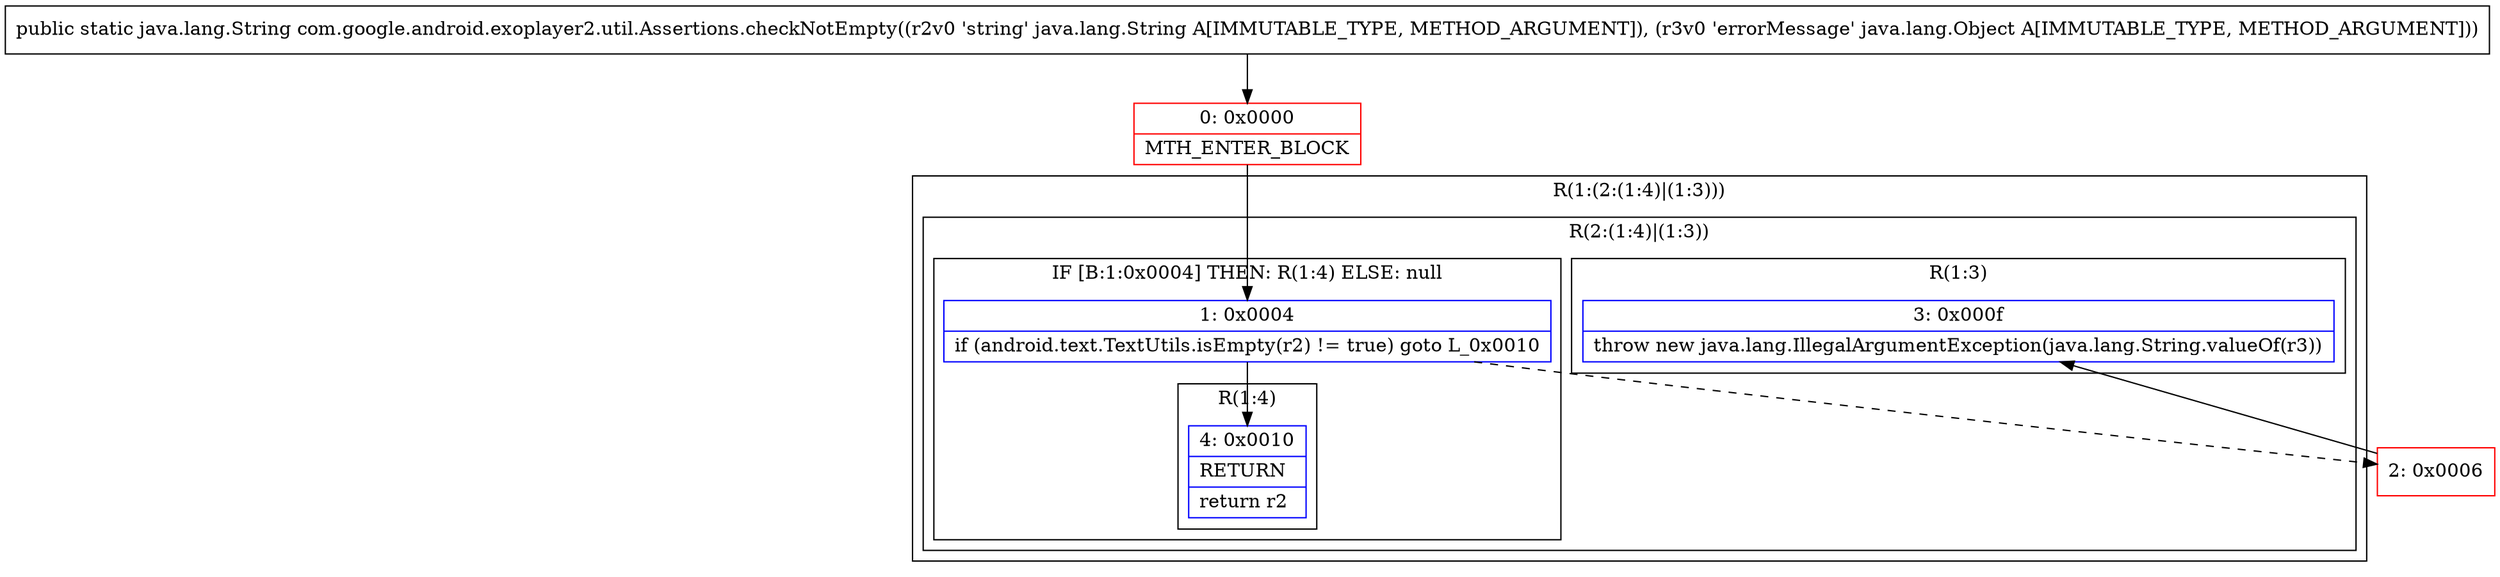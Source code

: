 digraph "CFG forcom.google.android.exoplayer2.util.Assertions.checkNotEmpty(Ljava\/lang\/String;Ljava\/lang\/Object;)Ljava\/lang\/String;" {
subgraph cluster_Region_664358199 {
label = "R(1:(2:(1:4)|(1:3)))";
node [shape=record,color=blue];
subgraph cluster_Region_616567036 {
label = "R(2:(1:4)|(1:3))";
node [shape=record,color=blue];
subgraph cluster_IfRegion_2021797473 {
label = "IF [B:1:0x0004] THEN: R(1:4) ELSE: null";
node [shape=record,color=blue];
Node_1 [shape=record,label="{1\:\ 0x0004|if (android.text.TextUtils.isEmpty(r2) != true) goto L_0x0010\l}"];
subgraph cluster_Region_755939886 {
label = "R(1:4)";
node [shape=record,color=blue];
Node_4 [shape=record,label="{4\:\ 0x0010|RETURN\l|return r2\l}"];
}
}
subgraph cluster_Region_1083423309 {
label = "R(1:3)";
node [shape=record,color=blue];
Node_3 [shape=record,label="{3\:\ 0x000f|throw new java.lang.IllegalArgumentException(java.lang.String.valueOf(r3))\l}"];
}
}
}
Node_0 [shape=record,color=red,label="{0\:\ 0x0000|MTH_ENTER_BLOCK\l}"];
Node_2 [shape=record,color=red,label="{2\:\ 0x0006}"];
MethodNode[shape=record,label="{public static java.lang.String com.google.android.exoplayer2.util.Assertions.checkNotEmpty((r2v0 'string' java.lang.String A[IMMUTABLE_TYPE, METHOD_ARGUMENT]), (r3v0 'errorMessage' java.lang.Object A[IMMUTABLE_TYPE, METHOD_ARGUMENT])) }"];
MethodNode -> Node_0;
Node_1 -> Node_2[style=dashed];
Node_1 -> Node_4;
Node_0 -> Node_1;
Node_2 -> Node_3;
}

